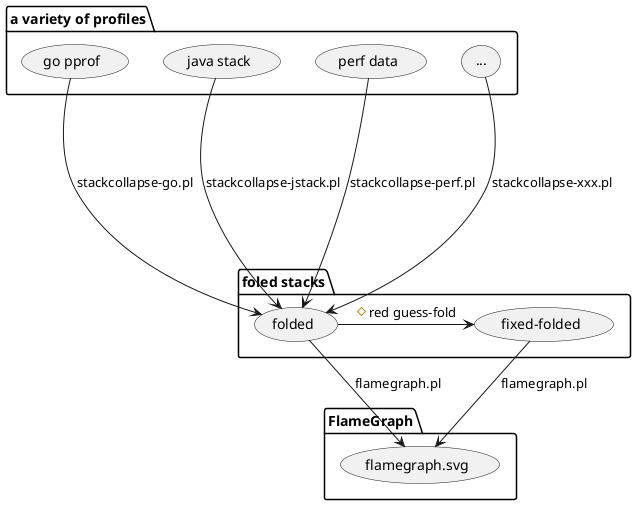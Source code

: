 @startuml
folder "FlameGraph" {
    (flamegraph.svg)
}

folder "foled stacks" {
    (fixed-folded)
    (folded)
}

folder "a variety of profiles" {
    (go pprof)
    (java stack)
    (perf data)
    (...)
}

(go pprof) ----> (folded): stackcollapse-go.pl
(java stack) ----> (folded): stackcollapse-jstack.pl
(perf data) ----> (folded): stackcollapse-perf.pl
(...) ----> (folded): stackcollapse-xxx.pl

(folded) -> (fixed-folded): #red guess-fold

(fixed-folded) --> (flamegraph.svg): flamegraph.pl
(folded) --> (flamegraph.svg): flamegraph.pl

@enduml
